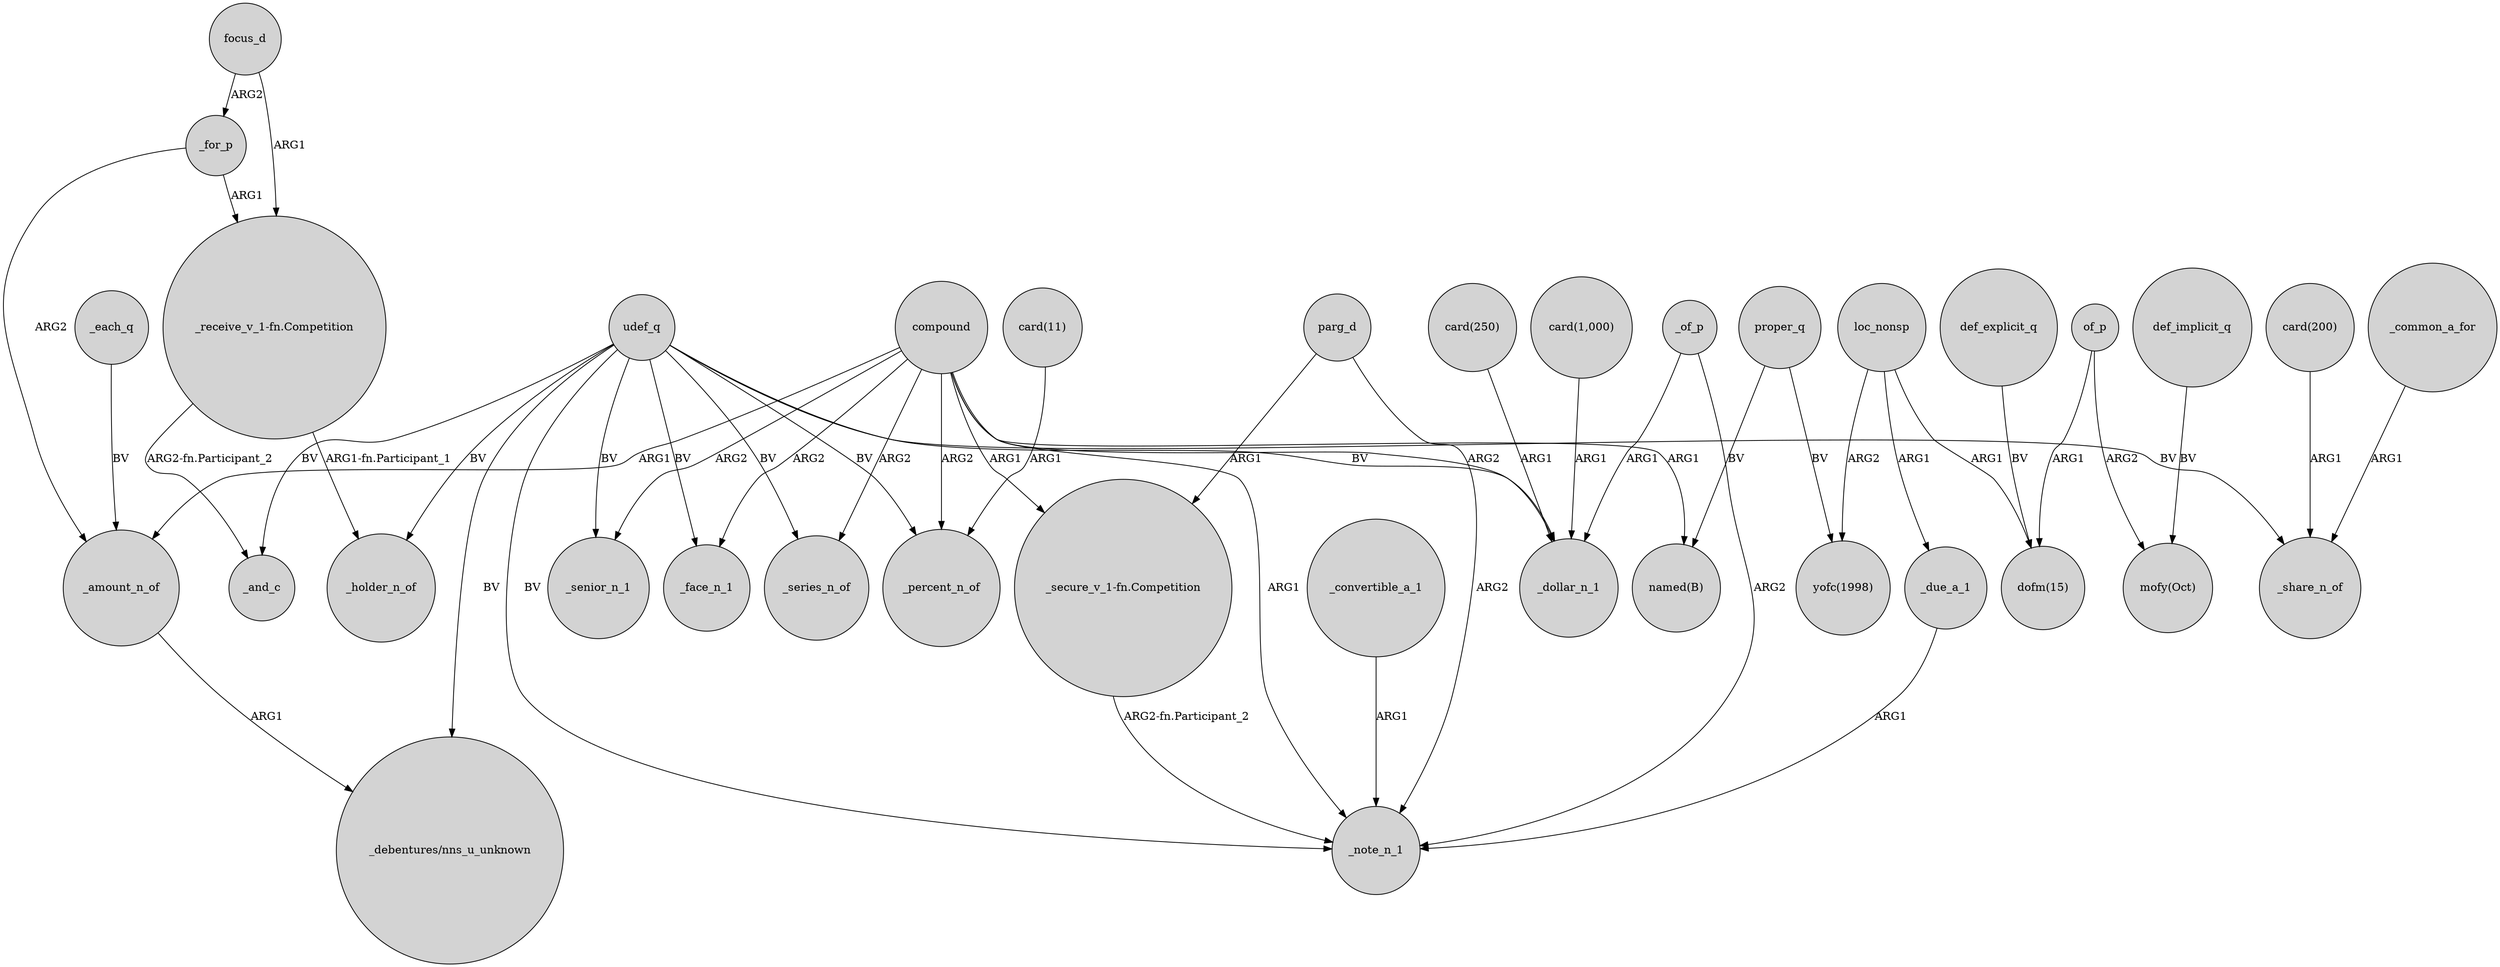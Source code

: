 digraph {
	node [shape=circle style=filled]
	_for_p -> "_receive_v_1-fn.Competition" [label=ARG1]
	_of_p -> _dollar_n_1 [label=ARG1]
	proper_q -> "yofc(1998)" [label=BV]
	udef_q -> _face_n_1 [label=BV]
	parg_d -> "_secure_v_1-fn.Competition" [label=ARG1]
	compound -> _face_n_1 [label=ARG2]
	loc_nonsp -> "yofc(1998)" [label=ARG2]
	compound -> _amount_n_of [label=ARG1]
	of_p -> "mofy(Oct)" [label=ARG2]
	_for_p -> _amount_n_of [label=ARG2]
	"_receive_v_1-fn.Competition" -> _and_c [label="ARG2-fn.Participant_2"]
	compound -> "named(B)" [label=ARG1]
	_common_a_for -> _share_n_of [label=ARG1]
	compound -> _dollar_n_1 [label=ARG2]
	"_receive_v_1-fn.Competition" -> _holder_n_of [label="ARG1-fn.Participant_1"]
	udef_q -> _and_c [label=BV]
	proper_q -> "named(B)" [label=BV]
	udef_q -> _series_n_of [label=BV]
	parg_d -> _note_n_1 [label=ARG2]
	udef_q -> _percent_n_of [label=BV]
	udef_q -> _holder_n_of [label=BV]
	udef_q -> _share_n_of [label=BV]
	compound -> _percent_n_of [label=ARG2]
	_convertible_a_1 -> _note_n_1 [label=ARG1]
	"card(11)" -> _percent_n_of [label=ARG1]
	udef_q -> _note_n_1 [label=BV]
	compound -> _note_n_1 [label=ARG1]
	udef_q -> _dollar_n_1 [label=BV]
	"card(1,000)" -> _dollar_n_1 [label=ARG1]
	compound -> "_secure_v_1-fn.Competition" [label=ARG1]
	compound -> _senior_n_1 [label=ARG2]
	def_implicit_q -> "mofy(Oct)" [label=BV]
	udef_q -> _senior_n_1 [label=BV]
	"card(250)" -> _dollar_n_1 [label=ARG1]
	focus_d -> "_receive_v_1-fn.Competition" [label=ARG1]
	_each_q -> _amount_n_of [label=BV]
	"card(200)" -> _share_n_of [label=ARG1]
	loc_nonsp -> _due_a_1 [label=ARG1]
	_due_a_1 -> _note_n_1 [label=ARG1]
	compound -> _series_n_of [label=ARG2]
	of_p -> "dofm(15)" [label=ARG1]
	def_explicit_q -> "dofm(15)" [label=BV]
	udef_q -> "_debentures/nns_u_unknown" [label=BV]
	focus_d -> _for_p [label=ARG2]
	_of_p -> _note_n_1 [label=ARG2]
	"_secure_v_1-fn.Competition" -> _note_n_1 [label="ARG2-fn.Participant_2"]
	loc_nonsp -> "dofm(15)" [label=ARG1]
	_amount_n_of -> "_debentures/nns_u_unknown" [label=ARG1]
}
